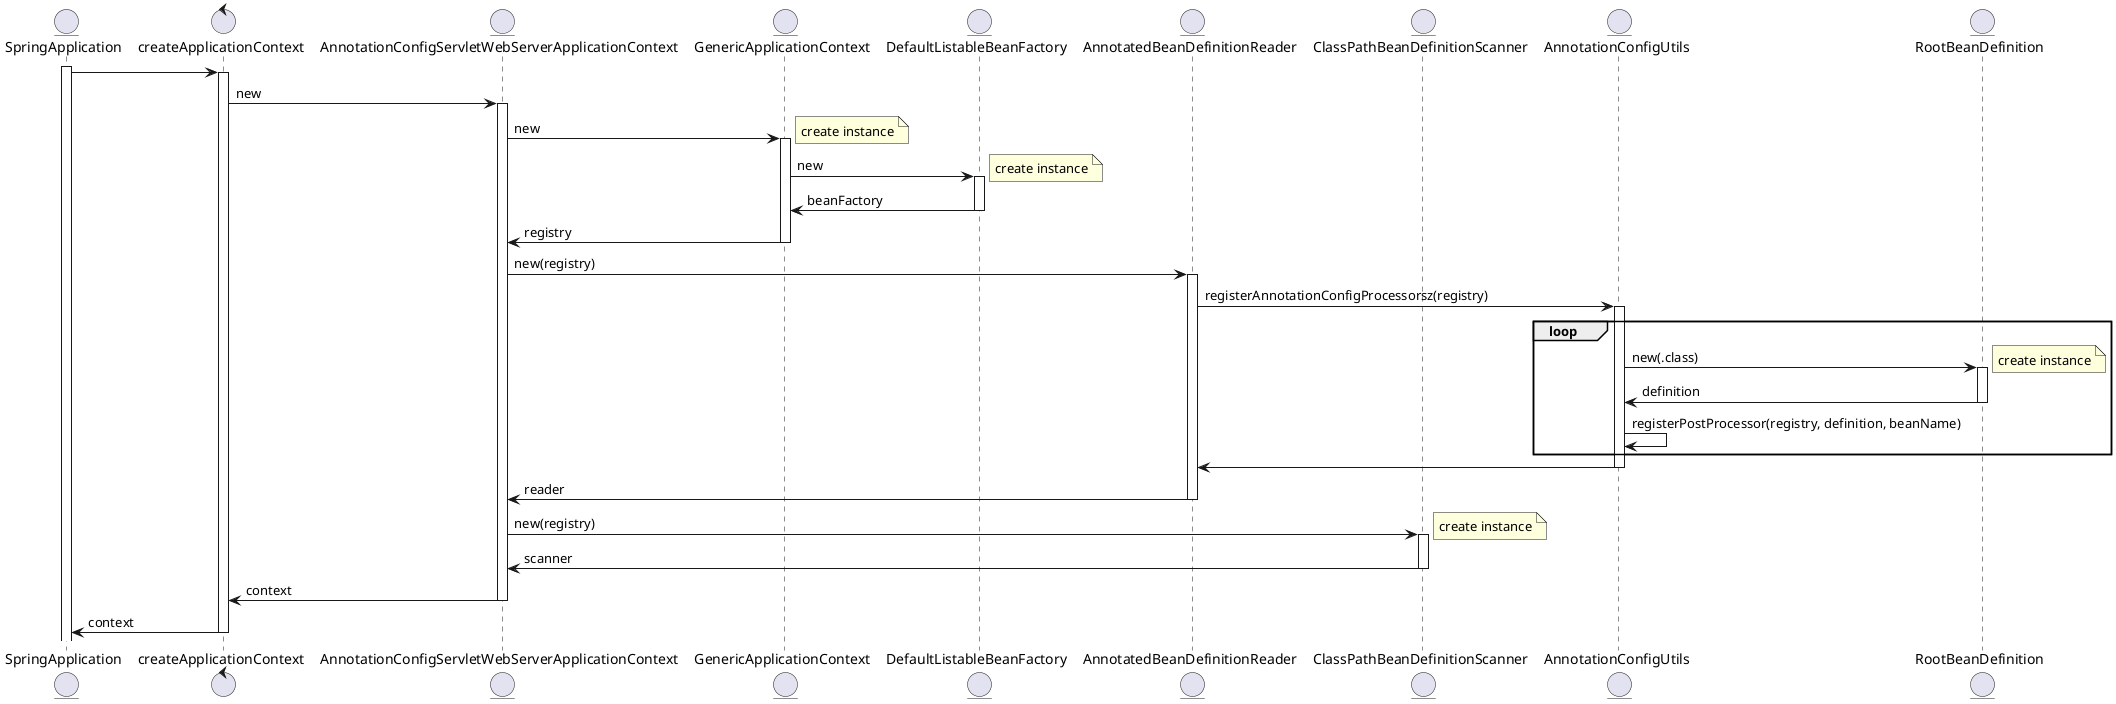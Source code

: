 @startuml test

entity SpringApplication
control createApplicationContext
entity AnnotationConfigServletWebServerApplicationContext
entity GenericApplicationContext
entity DefaultListableBeanFactory
entity AnnotatedBeanDefinitionReader
entity ClassPathBeanDefinitionScanner
entity AnnotationConfigUtils
entity RootBeanDefinition


activate SpringApplication
SpringApplication -> createApplicationContext
activate createApplicationContext
createApplicationContext -> AnnotationConfigServletWebServerApplicationContext: new
activate AnnotationConfigServletWebServerApplicationContext
AnnotationConfigServletWebServerApplicationContext -> GenericApplicationContext: new
note right
create instance
end note
activate GenericApplicationContext
GenericApplicationContext -> DefaultListableBeanFactory: new
note right
create instance
end note
activate DefaultListableBeanFactory
DefaultListableBeanFactory -> GenericApplicationContext: beanFactory
deactivate DefaultListableBeanFactory
GenericApplicationContext -> AnnotationConfigServletWebServerApplicationContext: registry
deactivate GenericApplicationContext
AnnotationConfigServletWebServerApplicationContext -> AnnotatedBeanDefinitionReader: new(registry)
activate AnnotatedBeanDefinitionReader
AnnotatedBeanDefinitionReader -> AnnotationConfigUtils: registerAnnotationConfigProcessorsz(registry)
activate AnnotationConfigUtils
loop
  AnnotationConfigUtils -> RootBeanDefinition: new(.class)
  activate RootBeanDefinition
  note right
  create instance
  end note
  RootBeanDefinition -> AnnotationConfigUtils: definition
  deactivate RootBeanDefinition
  AnnotationConfigUtils -> AnnotationConfigUtils: registerPostProcessor(registry, definition, beanName)
end
AnnotationConfigUtils -> AnnotatedBeanDefinitionReader
deactivate AnnotationConfigUtils

AnnotatedBeanDefinitionReader -> AnnotationConfigServletWebServerApplicationContext: reader
deactivate AnnotatedBeanDefinitionReader
AnnotationConfigServletWebServerApplicationContext -> ClassPathBeanDefinitionScanner: new(registry)
activate ClassPathBeanDefinitionScanner
note right
create instance
end note
ClassPathBeanDefinitionScanner -> AnnotationConfigServletWebServerApplicationContext: scanner
deactivate ClassPathBeanDefinitionScanner
AnnotationConfigServletWebServerApplicationContext -> createApplicationContext: context
deactivate AnnotationConfigServletWebServerApplicationContext
createApplicationContext -> SpringApplication: context
deactivate createApplicationContext

@enduml